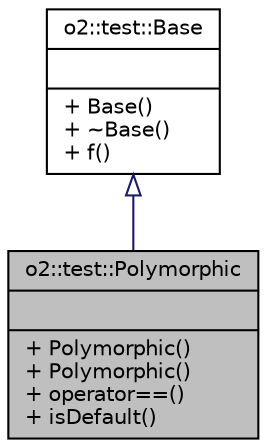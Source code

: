 digraph "o2::test::Polymorphic"
{
 // INTERACTIVE_SVG=YES
  bgcolor="transparent";
  edge [fontname="Helvetica",fontsize="10",labelfontname="Helvetica",labelfontsize="10"];
  node [fontname="Helvetica",fontsize="10",shape=record];
  Node1 [label="{o2::test::Polymorphic\n||+ Polymorphic()\l+ Polymorphic()\l+ operator==()\l+ isDefault()\l}",height=0.2,width=0.4,color="black", fillcolor="grey75", style="filled" fontcolor="black"];
  Node2 -> Node1 [dir="back",color="midnightblue",fontsize="10",style="solid",arrowtail="onormal",fontname="Helvetica"];
  Node2 [label="{o2::test::Base\n||+ Base()\l+ ~Base()\l+ f()\l}",height=0.2,width=0.4,color="black",URL="$da/d86/classo2_1_1test_1_1Base.html"];
}
